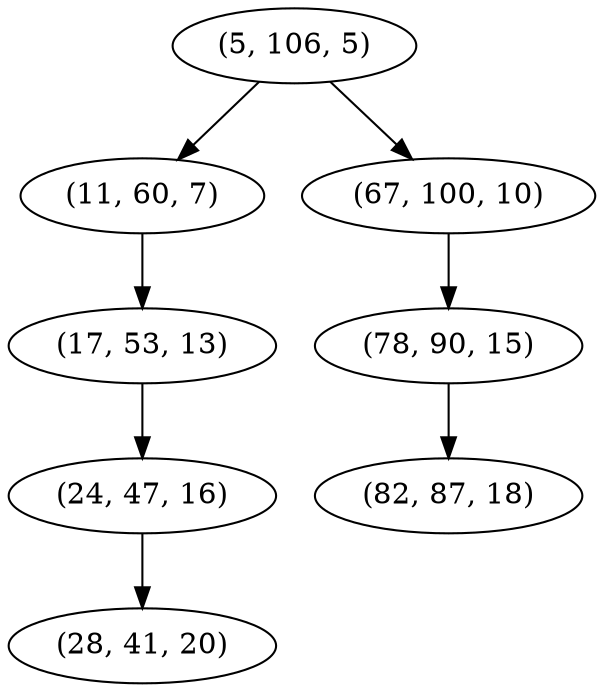 digraph tree {
    "(5, 106, 5)";
    "(11, 60, 7)";
    "(17, 53, 13)";
    "(24, 47, 16)";
    "(28, 41, 20)";
    "(67, 100, 10)";
    "(78, 90, 15)";
    "(82, 87, 18)";
    "(5, 106, 5)" -> "(11, 60, 7)";
    "(5, 106, 5)" -> "(67, 100, 10)";
    "(11, 60, 7)" -> "(17, 53, 13)";
    "(17, 53, 13)" -> "(24, 47, 16)";
    "(24, 47, 16)" -> "(28, 41, 20)";
    "(67, 100, 10)" -> "(78, 90, 15)";
    "(78, 90, 15)" -> "(82, 87, 18)";
}
